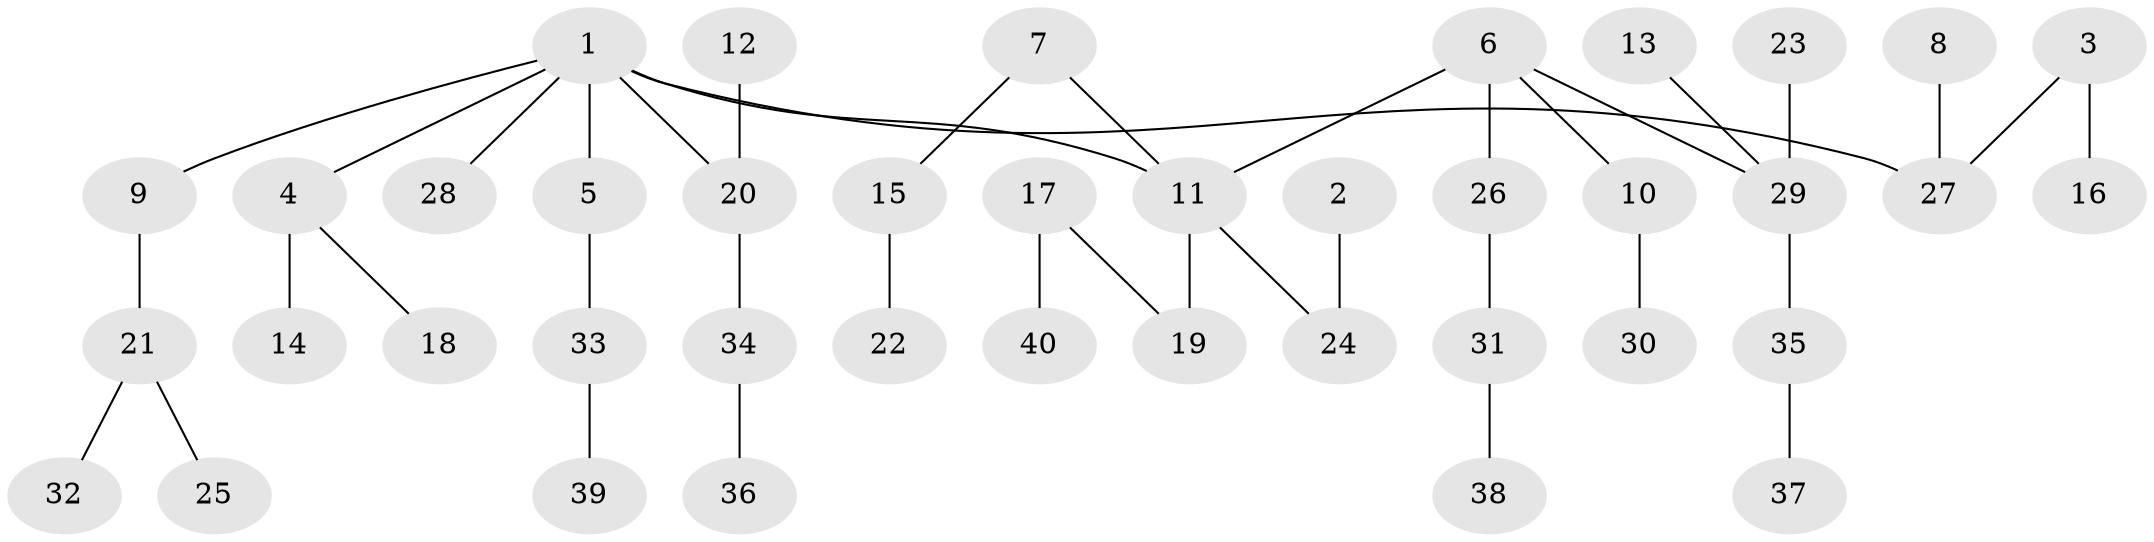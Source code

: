 // original degree distribution, {8: 0.012658227848101266, 6: 0.012658227848101266, 4: 0.06329113924050633, 1: 0.4810126582278481, 5: 0.0379746835443038, 2: 0.3037974683544304, 3: 0.08860759493670886}
// Generated by graph-tools (version 1.1) at 2025/37/03/04/25 23:37:17]
// undirected, 40 vertices, 39 edges
graph export_dot {
  node [color=gray90,style=filled];
  1;
  2;
  3;
  4;
  5;
  6;
  7;
  8;
  9;
  10;
  11;
  12;
  13;
  14;
  15;
  16;
  17;
  18;
  19;
  20;
  21;
  22;
  23;
  24;
  25;
  26;
  27;
  28;
  29;
  30;
  31;
  32;
  33;
  34;
  35;
  36;
  37;
  38;
  39;
  40;
  1 -- 4 [weight=1.0];
  1 -- 5 [weight=1.0];
  1 -- 9 [weight=1.0];
  1 -- 11 [weight=1.0];
  1 -- 20 [weight=1.0];
  1 -- 27 [weight=1.0];
  1 -- 28 [weight=1.0];
  2 -- 24 [weight=1.0];
  3 -- 16 [weight=1.0];
  3 -- 27 [weight=1.0];
  4 -- 14 [weight=1.0];
  4 -- 18 [weight=1.0];
  5 -- 33 [weight=1.0];
  6 -- 10 [weight=1.0];
  6 -- 11 [weight=1.0];
  6 -- 26 [weight=1.0];
  6 -- 29 [weight=1.0];
  7 -- 11 [weight=1.0];
  7 -- 15 [weight=1.0];
  8 -- 27 [weight=1.0];
  9 -- 21 [weight=1.0];
  10 -- 30 [weight=1.0];
  11 -- 19 [weight=1.0];
  11 -- 24 [weight=1.0];
  12 -- 20 [weight=1.0];
  13 -- 29 [weight=1.0];
  15 -- 22 [weight=1.0];
  17 -- 19 [weight=1.0];
  17 -- 40 [weight=1.0];
  20 -- 34 [weight=1.0];
  21 -- 25 [weight=1.0];
  21 -- 32 [weight=1.0];
  23 -- 29 [weight=1.0];
  26 -- 31 [weight=1.0];
  29 -- 35 [weight=1.0];
  31 -- 38 [weight=1.0];
  33 -- 39 [weight=1.0];
  34 -- 36 [weight=1.0];
  35 -- 37 [weight=1.0];
}
